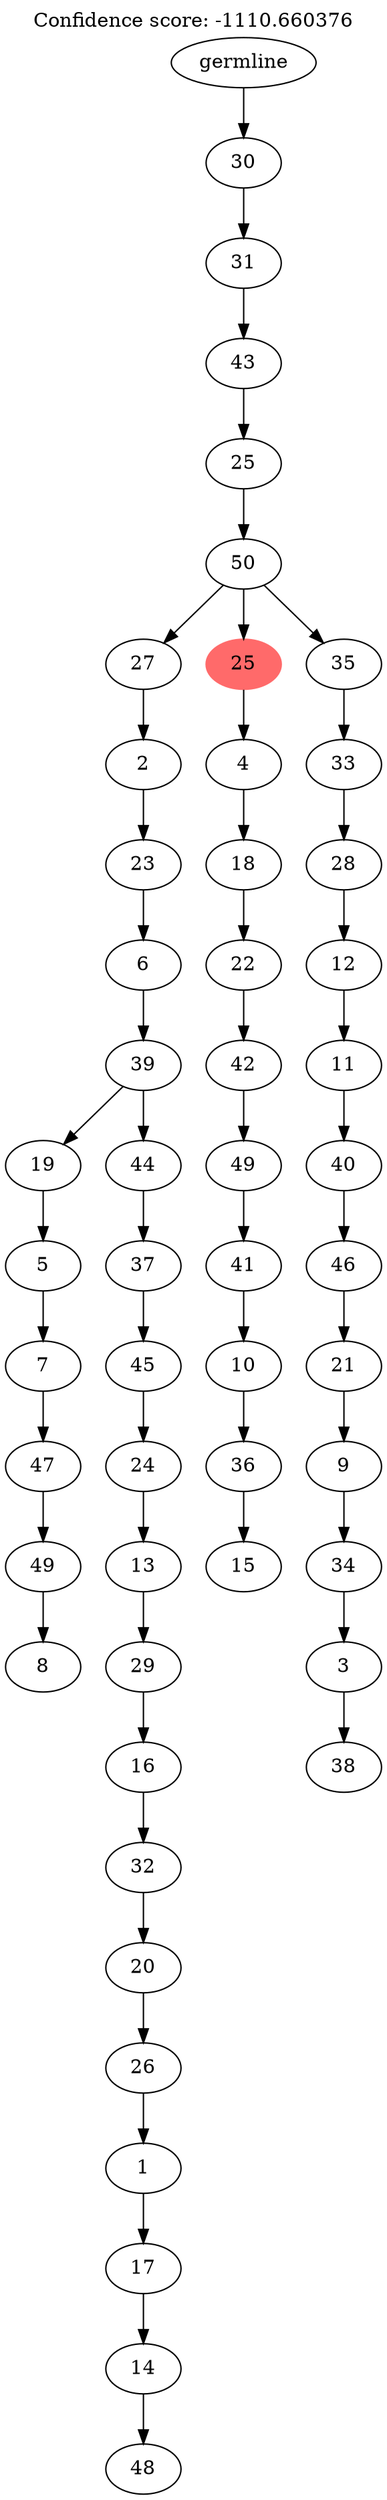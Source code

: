 digraph g {
	"51" -> "52";
	"52" [label="8"];
	"50" -> "51";
	"51" [label="49"];
	"49" -> "50";
	"50" [label="47"];
	"48" -> "49";
	"49" [label="7"];
	"47" -> "48";
	"48" [label="5"];
	"45" -> "46";
	"46" [label="48"];
	"44" -> "45";
	"45" [label="14"];
	"43" -> "44";
	"44" [label="17"];
	"42" -> "43";
	"43" [label="1"];
	"41" -> "42";
	"42" [label="26"];
	"40" -> "41";
	"41" [label="20"];
	"39" -> "40";
	"40" [label="32"];
	"38" -> "39";
	"39" [label="16"];
	"37" -> "38";
	"38" [label="29"];
	"36" -> "37";
	"37" [label="13"];
	"35" -> "36";
	"36" [label="24"];
	"34" -> "35";
	"35" [label="45"];
	"33" -> "34";
	"34" [label="37"];
	"32" -> "33";
	"33" [label="44"];
	"32" -> "47";
	"47" [label="19"];
	"31" -> "32";
	"32" [label="39"];
	"30" -> "31";
	"31" [label="6"];
	"29" -> "30";
	"30" [label="23"];
	"28" -> "29";
	"29" [label="2"];
	"26" -> "27";
	"27" [label="15"];
	"25" -> "26";
	"26" [label="36"];
	"24" -> "25";
	"25" [label="10"];
	"23" -> "24";
	"24" [label="41"];
	"22" -> "23";
	"23" [label="49"];
	"21" -> "22";
	"22" [label="42"];
	"20" -> "21";
	"21" [label="22"];
	"19" -> "20";
	"20" [label="18"];
	"18" -> "19";
	"19" [label="4"];
	"16" -> "17";
	"17" [label="38"];
	"15" -> "16";
	"16" [label="3"];
	"14" -> "15";
	"15" [label="34"];
	"13" -> "14";
	"14" [label="9"];
	"12" -> "13";
	"13" [label="21"];
	"11" -> "12";
	"12" [label="46"];
	"10" -> "11";
	"11" [label="40"];
	"9" -> "10";
	"10" [label="11"];
	"8" -> "9";
	"9" [label="12"];
	"7" -> "8";
	"8" [label="28"];
	"6" -> "7";
	"7" [label="33"];
	"5" -> "6";
	"6" [label="35"];
	"5" -> "18";
	"18" [color=indianred1, style=filled, label="25"];
	"5" -> "28";
	"28" [label="27"];
	"4" -> "5";
	"5" [label="50"];
	"3" -> "4";
	"4" [label="25"];
	"2" -> "3";
	"3" [label="43"];
	"1" -> "2";
	"2" [label="31"];
	"0" -> "1";
	"1" [label="30"];
	"0" [label="germline"];
	labelloc="t";
	label="Confidence score: -1110.660376";
}
